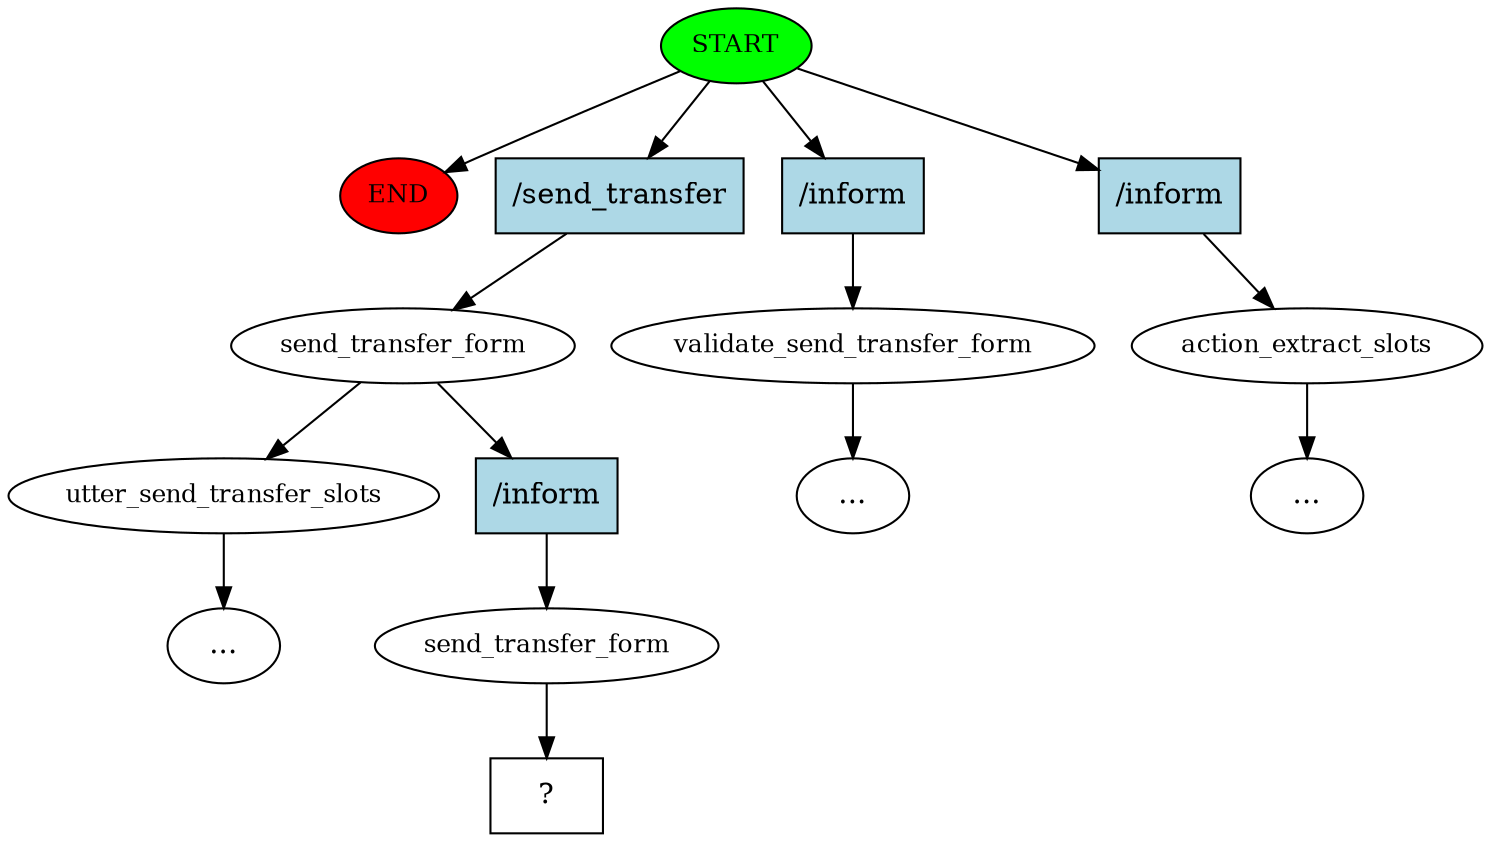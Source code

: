 digraph  {
0 [class="start active", fillcolor=green, fontsize=12, label=START, style=filled];
"-1" [class=end, fillcolor=red, fontsize=12, label=END, style=filled];
1 [class=active, fontsize=12, label=send_transfer_form];
2 [class="", fontsize=12, label=utter_send_transfer_slots];
"-3" [class=ellipsis, label="..."];
3 [class="", fontsize=12, label=validate_send_transfer_form];
13 [class="", fontsize=12, label=action_extract_slots];
"-14" [class=ellipsis, label="..."];
"-15" [class=ellipsis, label="..."];
16 [class=active, fontsize=12, label=send_transfer_form];
17 [class="intent dashed active", label="  ?  ", shape=rect];
18 [class="intent active", fillcolor=lightblue, label="/send_transfer", shape=rect, style=filled];
19 [class=intent, fillcolor=lightblue, label="/inform", shape=rect, style=filled];
20 [class=intent, fillcolor=lightblue, label="/inform", shape=rect, style=filled];
21 [class="intent active", fillcolor=lightblue, label="/inform", shape=rect, style=filled];
0 -> "-1"  [class="", key=NONE, label=""];
0 -> 18  [class=active, key=0];
0 -> 19  [class="", key=0];
0 -> 20  [class="", key=0];
1 -> 2  [class="", key=NONE, label=""];
1 -> 21  [class=active, key=0];
2 -> "-3"  [class="", key=NONE, label=""];
3 -> "-15"  [class="", key=NONE, label=""];
13 -> "-14"  [class="", key=NONE, label=""];
16 -> 17  [class=active, key=NONE, label=""];
18 -> 1  [class=active, key=0];
19 -> 3  [class="", key=0];
20 -> 13  [class="", key=0];
21 -> 16  [class=active, key=0];
}
